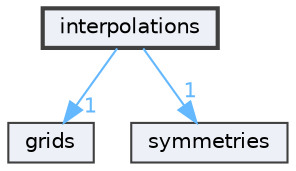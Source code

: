 digraph "interpolations"
{
 // INTERACTIVE_SVG=YES
 // LATEX_PDF_SIZE
  bgcolor="transparent";
  edge [fontname=Helvetica,fontsize=10,labelfontname=Helvetica,labelfontsize=10];
  node [fontname=Helvetica,fontsize=10,shape=box,height=0.2,width=0.4];
  compound=true
  dir_d3aa368cf518ca4413cb05ed24da604b [label="interpolations", fillcolor="#edf0f7", color="grey25", style="filled,bold", URL="dir_d3aa368cf518ca4413cb05ed24da604b.html",tooltip=""];
  dir_15107c8e7a0cc6e02ee0f5189f1c1343 [label="grids", fillcolor="#edf0f7", color="grey25", style="filled", URL="dir_15107c8e7a0cc6e02ee0f5189f1c1343.html",tooltip=""];
  dir_3e5922525fa33f19479cfde15131040f [label="symmetries", fillcolor="#edf0f7", color="grey25", style="filled", URL="dir_3e5922525fa33f19479cfde15131040f.html",tooltip=""];
  dir_d3aa368cf518ca4413cb05ed24da604b->dir_15107c8e7a0cc6e02ee0f5189f1c1343 [headlabel="1", labeldistance=1.5 headhref="dir_000007_000005.html" href="dir_000007_000005.html" color="steelblue1" fontcolor="steelblue1"];
  dir_d3aa368cf518ca4413cb05ed24da604b->dir_3e5922525fa33f19479cfde15131040f [headlabel="1", labeldistance=1.5 headhref="dir_000007_000016.html" href="dir_000007_000016.html" color="steelblue1" fontcolor="steelblue1"];
}
